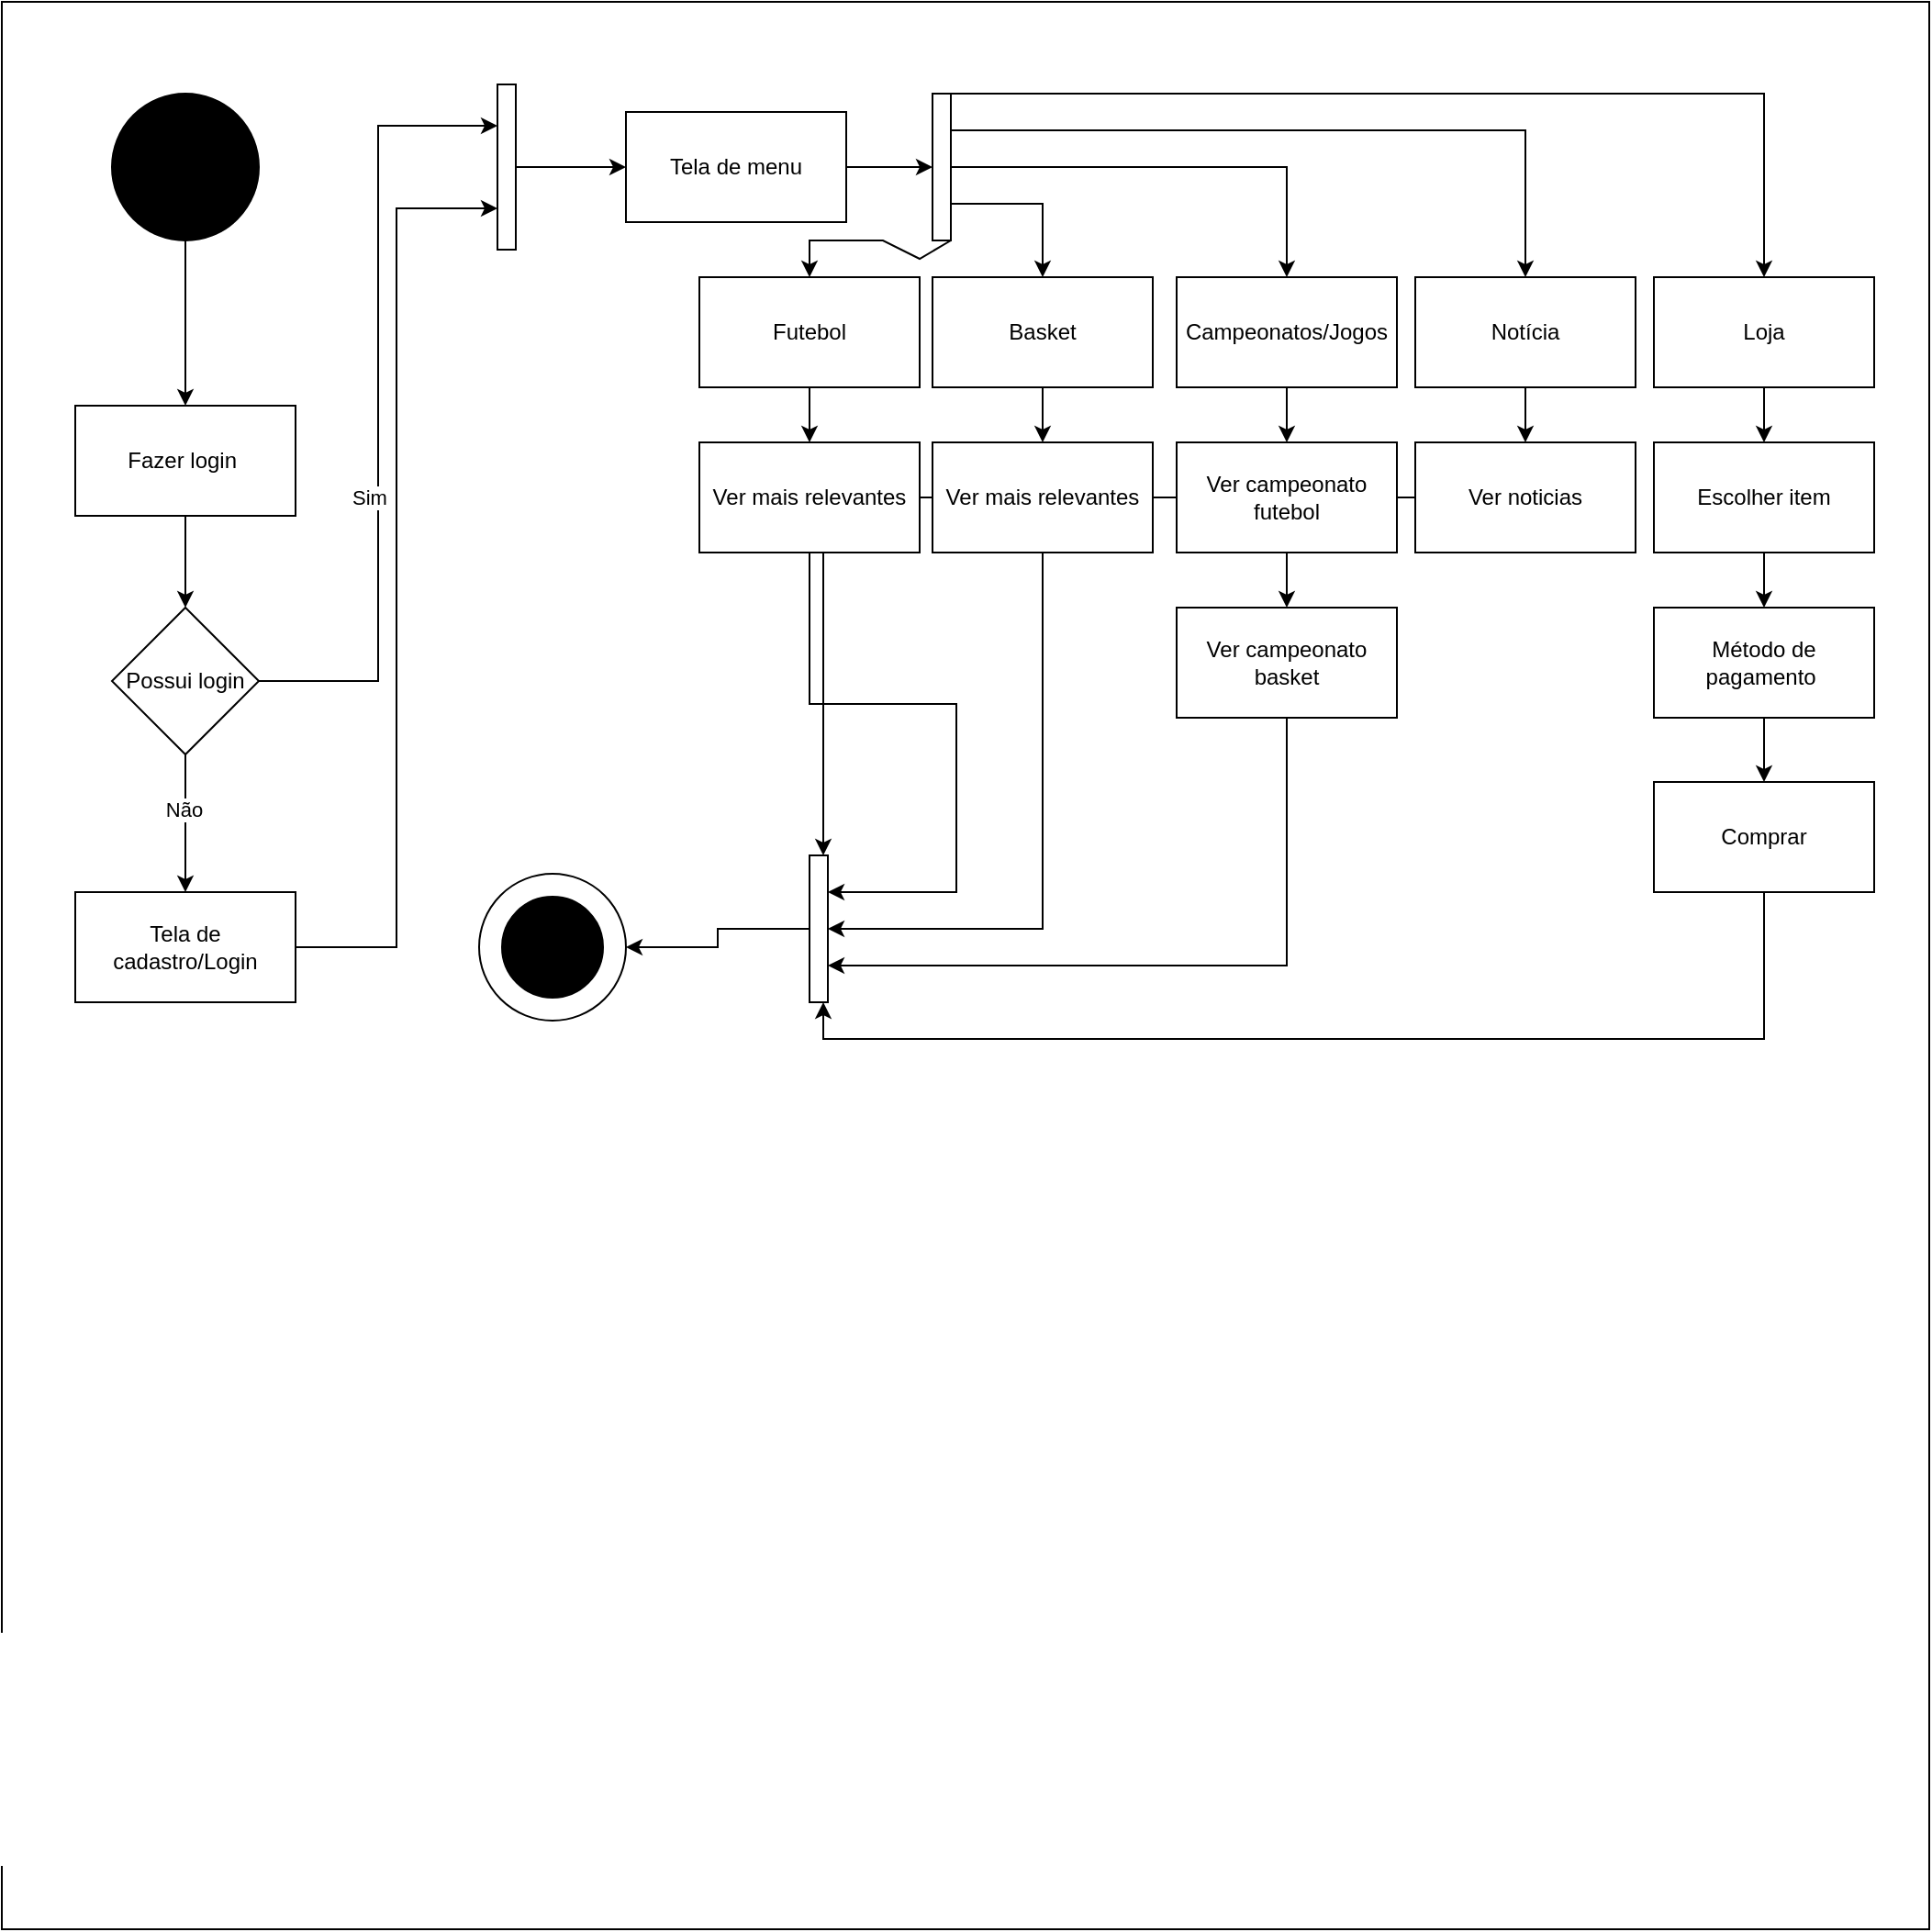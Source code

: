 <mxfile version="24.4.6" type="device">
  <diagram name="Página-1" id="beNsUPOJF7fNvzfxhOms">
    <mxGraphModel dx="1467" dy="780" grid="1" gridSize="10" guides="1" tooltips="1" connect="1" arrows="1" fold="1" page="1" pageScale="1" pageWidth="827" pageHeight="1169" math="0" shadow="0">
      <root>
        <mxCell id="0" />
        <mxCell id="1" parent="0" />
        <mxCell id="dVUU2ApsB6afohaXx17q-2" value="" style="whiteSpace=wrap;html=1;aspect=fixed;" parent="1" vertex="1">
          <mxGeometry x="320" y="100" width="1050" height="1050" as="geometry" />
        </mxCell>
        <mxCell id="dVUU2ApsB6afohaXx17q-1" value="" style="ellipse;whiteSpace=wrap;html=1;aspect=fixed;fillColor=#000000;" parent="1" vertex="1">
          <mxGeometry x="380" y="150" width="80" height="80" as="geometry" />
        </mxCell>
        <mxCell id="d7UgIJbNwUcTR32axpHi-1" value="" style="endArrow=classic;html=1;rounded=0;exitX=0.5;exitY=1;exitDx=0;exitDy=0;" parent="1" source="dVUU2ApsB6afohaXx17q-1" target="d7UgIJbNwUcTR32axpHi-2" edge="1">
          <mxGeometry width="50" height="50" relative="1" as="geometry">
            <mxPoint x="790" y="400" as="sourcePoint" />
            <mxPoint x="840" y="350" as="targetPoint" />
          </mxGeometry>
        </mxCell>
        <mxCell id="d7UgIJbNwUcTR32axpHi-2" value="Fazer login&amp;nbsp;" style="rounded=0;whiteSpace=wrap;html=1;" parent="1" vertex="1">
          <mxGeometry x="360" y="320" width="120" height="60" as="geometry" />
        </mxCell>
        <mxCell id="d7UgIJbNwUcTR32axpHi-9" style="edgeStyle=orthogonalEdgeStyle;rounded=0;orthogonalLoop=1;jettySize=auto;html=1;exitX=0.5;exitY=1;exitDx=0;exitDy=0;entryX=0.5;entryY=0;entryDx=0;entryDy=0;" parent="1" source="d7UgIJbNwUcTR32axpHi-3" target="d7UgIJbNwUcTR32axpHi-8" edge="1">
          <mxGeometry relative="1" as="geometry" />
        </mxCell>
        <mxCell id="d7UgIJbNwUcTR32axpHi-11" value="Não" style="edgeLabel;html=1;align=center;verticalAlign=middle;resizable=0;points=[];" parent="d7UgIJbNwUcTR32axpHi-9" vertex="1" connectable="0">
          <mxGeometry x="-0.211" y="-1" relative="1" as="geometry">
            <mxPoint as="offset" />
          </mxGeometry>
        </mxCell>
        <mxCell id="d7UgIJbNwUcTR32axpHi-15" style="edgeStyle=orthogonalEdgeStyle;rounded=0;orthogonalLoop=1;jettySize=auto;html=1;entryX=0;entryY=0.25;entryDx=0;entryDy=0;" parent="1" source="d7UgIJbNwUcTR32axpHi-3" target="d7UgIJbNwUcTR32axpHi-18" edge="1">
          <mxGeometry relative="1" as="geometry" />
        </mxCell>
        <mxCell id="d7UgIJbNwUcTR32axpHi-16" value="Sim" style="edgeLabel;html=1;align=center;verticalAlign=middle;resizable=0;points=[];" parent="d7UgIJbNwUcTR32axpHi-15" vertex="1" connectable="0">
          <mxGeometry x="-0.235" y="5" relative="1" as="geometry">
            <mxPoint as="offset" />
          </mxGeometry>
        </mxCell>
        <mxCell id="d7UgIJbNwUcTR32axpHi-3" value="Possui login" style="rhombus;whiteSpace=wrap;html=1;" parent="1" vertex="1">
          <mxGeometry x="380" y="430" width="80" height="80" as="geometry" />
        </mxCell>
        <mxCell id="d7UgIJbNwUcTR32axpHi-4" value="" style="endArrow=classic;html=1;rounded=0;exitX=0.5;exitY=1;exitDx=0;exitDy=0;entryX=0.5;entryY=0;entryDx=0;entryDy=0;" parent="1" source="d7UgIJbNwUcTR32axpHi-2" target="d7UgIJbNwUcTR32axpHi-3" edge="1">
          <mxGeometry width="50" height="50" relative="1" as="geometry">
            <mxPoint x="580" y="530" as="sourcePoint" />
            <mxPoint x="630" y="480" as="targetPoint" />
          </mxGeometry>
        </mxCell>
        <mxCell id="d7UgIJbNwUcTR32axpHi-29" value="" style="edgeStyle=orthogonalEdgeStyle;rounded=0;orthogonalLoop=1;jettySize=auto;html=1;" parent="1" source="d7UgIJbNwUcTR32axpHi-6" target="d7UgIJbNwUcTR32axpHi-27" edge="1">
          <mxGeometry relative="1" as="geometry" />
        </mxCell>
        <mxCell id="d7UgIJbNwUcTR32axpHi-6" value="Tela de menu" style="rounded=0;whiteSpace=wrap;html=1;" parent="1" vertex="1">
          <mxGeometry x="660" y="160" width="120" height="60" as="geometry" />
        </mxCell>
        <mxCell id="d7UgIJbNwUcTR32axpHi-14" style="edgeStyle=orthogonalEdgeStyle;rounded=0;orthogonalLoop=1;jettySize=auto;html=1;entryX=0;entryY=0.75;entryDx=0;entryDy=0;" parent="1" source="d7UgIJbNwUcTR32axpHi-8" target="d7UgIJbNwUcTR32axpHi-18" edge="1">
          <mxGeometry relative="1" as="geometry" />
        </mxCell>
        <mxCell id="d7UgIJbNwUcTR32axpHi-8" value="Tela de cadastro/Login" style="rounded=0;whiteSpace=wrap;html=1;" parent="1" vertex="1">
          <mxGeometry x="360" y="585" width="120" height="60" as="geometry" />
        </mxCell>
        <mxCell id="d7UgIJbNwUcTR32axpHi-21" style="edgeStyle=orthogonalEdgeStyle;rounded=0;orthogonalLoop=1;jettySize=auto;html=1;entryX=0;entryY=0.5;entryDx=0;entryDy=0;" parent="1" source="d7UgIJbNwUcTR32axpHi-18" target="d7UgIJbNwUcTR32axpHi-6" edge="1">
          <mxGeometry relative="1" as="geometry" />
        </mxCell>
        <mxCell id="d7UgIJbNwUcTR32axpHi-18" value="" style="rounded=0;whiteSpace=wrap;html=1;" parent="1" vertex="1">
          <mxGeometry x="590" y="145" width="10" height="90" as="geometry" />
        </mxCell>
        <mxCell id="d7UgIJbNwUcTR32axpHi-45" value="" style="edgeStyle=orthogonalEdgeStyle;rounded=0;orthogonalLoop=1;jettySize=auto;html=1;" parent="1" source="d7UgIJbNwUcTR32axpHi-22" target="d7UgIJbNwUcTR32axpHi-42" edge="1">
          <mxGeometry relative="1" as="geometry" />
        </mxCell>
        <mxCell id="d7UgIJbNwUcTR32axpHi-22" value="Basket" style="rounded=0;whiteSpace=wrap;html=1;" parent="1" vertex="1">
          <mxGeometry x="827" y="250" width="120" height="60" as="geometry" />
        </mxCell>
        <mxCell id="d7UgIJbNwUcTR32axpHi-46" value="" style="edgeStyle=orthogonalEdgeStyle;rounded=0;orthogonalLoop=1;jettySize=auto;html=1;" parent="1" source="d7UgIJbNwUcTR32axpHi-23" target="d7UgIJbNwUcTR32axpHi-40" edge="1">
          <mxGeometry relative="1" as="geometry" />
        </mxCell>
        <mxCell id="d7UgIJbNwUcTR32axpHi-23" value="Campeonatos/Jogos" style="rounded=0;whiteSpace=wrap;html=1;" parent="1" vertex="1">
          <mxGeometry x="960" y="250" width="120" height="60" as="geometry" />
        </mxCell>
        <mxCell id="d7UgIJbNwUcTR32axpHi-48" value="" style="edgeStyle=orthogonalEdgeStyle;rounded=0;orthogonalLoop=1;jettySize=auto;html=1;" parent="1" source="d7UgIJbNwUcTR32axpHi-24" target="d7UgIJbNwUcTR32axpHi-39" edge="1">
          <mxGeometry relative="1" as="geometry" />
        </mxCell>
        <mxCell id="d7UgIJbNwUcTR32axpHi-24" value="Notícia" style="rounded=0;whiteSpace=wrap;html=1;" parent="1" vertex="1">
          <mxGeometry x="1090" y="250" width="120" height="60" as="geometry" />
        </mxCell>
        <mxCell id="d7UgIJbNwUcTR32axpHi-44" value="" style="edgeStyle=orthogonalEdgeStyle;rounded=0;orthogonalLoop=1;jettySize=auto;html=1;" parent="1" source="d7UgIJbNwUcTR32axpHi-25" target="d7UgIJbNwUcTR32axpHi-43" edge="1">
          <mxGeometry relative="1" as="geometry" />
        </mxCell>
        <mxCell id="d7UgIJbNwUcTR32axpHi-25" value="Futebol" style="rounded=0;whiteSpace=wrap;html=1;" parent="1" vertex="1">
          <mxGeometry x="700" y="250" width="120" height="60" as="geometry" />
        </mxCell>
        <mxCell id="d7UgIJbNwUcTR32axpHi-49" value="" style="edgeStyle=orthogonalEdgeStyle;rounded=0;orthogonalLoop=1;jettySize=auto;html=1;" parent="1" source="d7UgIJbNwUcTR32axpHi-26" target="d7UgIJbNwUcTR32axpHi-36" edge="1">
          <mxGeometry relative="1" as="geometry" />
        </mxCell>
        <mxCell id="d7UgIJbNwUcTR32axpHi-26" value="Loja" style="rounded=0;whiteSpace=wrap;html=1;" parent="1" vertex="1">
          <mxGeometry x="1220" y="250" width="120" height="60" as="geometry" />
        </mxCell>
        <mxCell id="d7UgIJbNwUcTR32axpHi-27" value="" style="rounded=0;whiteSpace=wrap;html=1;" parent="1" vertex="1">
          <mxGeometry x="827" y="150" width="10" height="80" as="geometry" />
        </mxCell>
        <mxCell id="d7UgIJbNwUcTR32axpHi-30" value="" style="endArrow=classic;html=1;rounded=0;entryX=0.5;entryY=0;entryDx=0;entryDy=0;exitX=1;exitY=1;exitDx=0;exitDy=0;" parent="1" source="d7UgIJbNwUcTR32axpHi-27" target="d7UgIJbNwUcTR32axpHi-25" edge="1">
          <mxGeometry width="50" height="50" relative="1" as="geometry">
            <mxPoint x="790" y="390" as="sourcePoint" />
            <mxPoint x="840" y="340" as="targetPoint" />
            <Array as="points">
              <mxPoint x="820" y="240" />
              <mxPoint x="800" y="230" />
              <mxPoint x="760" y="230" />
            </Array>
          </mxGeometry>
        </mxCell>
        <mxCell id="d7UgIJbNwUcTR32axpHi-31" value="" style="endArrow=classic;html=1;rounded=0;exitX=1;exitY=0.75;exitDx=0;exitDy=0;entryX=0.5;entryY=0;entryDx=0;entryDy=0;" parent="1" source="d7UgIJbNwUcTR32axpHi-27" target="d7UgIJbNwUcTR32axpHi-22" edge="1">
          <mxGeometry width="50" height="50" relative="1" as="geometry">
            <mxPoint x="870" y="370" as="sourcePoint" />
            <mxPoint x="920" y="320" as="targetPoint" />
            <Array as="points">
              <mxPoint x="887" y="210" />
            </Array>
          </mxGeometry>
        </mxCell>
        <mxCell id="d7UgIJbNwUcTR32axpHi-32" value="" style="endArrow=classic;html=1;rounded=0;exitX=1;exitY=0.5;exitDx=0;exitDy=0;entryX=0.5;entryY=0;entryDx=0;entryDy=0;" parent="1" source="d7UgIJbNwUcTR32axpHi-27" target="d7UgIJbNwUcTR32axpHi-23" edge="1">
          <mxGeometry width="50" height="50" relative="1" as="geometry">
            <mxPoint x="870" y="370" as="sourcePoint" />
            <mxPoint x="920" y="320" as="targetPoint" />
            <Array as="points">
              <mxPoint x="1020" y="190" />
            </Array>
          </mxGeometry>
        </mxCell>
        <mxCell id="d7UgIJbNwUcTR32axpHi-33" value="" style="endArrow=classic;html=1;rounded=0;exitX=1;exitY=0.25;exitDx=0;exitDy=0;entryX=0.5;entryY=0;entryDx=0;entryDy=0;" parent="1" source="d7UgIJbNwUcTR32axpHi-27" target="d7UgIJbNwUcTR32axpHi-24" edge="1">
          <mxGeometry width="50" height="50" relative="1" as="geometry">
            <mxPoint x="870" y="370" as="sourcePoint" />
            <mxPoint x="920" y="320" as="targetPoint" />
            <Array as="points">
              <mxPoint x="1150" y="170" />
            </Array>
          </mxGeometry>
        </mxCell>
        <mxCell id="d7UgIJbNwUcTR32axpHi-34" value="" style="endArrow=classic;html=1;rounded=0;entryX=0.5;entryY=0;entryDx=0;entryDy=0;exitX=1;exitY=0;exitDx=0;exitDy=0;" parent="1" source="d7UgIJbNwUcTR32axpHi-27" target="d7UgIJbNwUcTR32axpHi-26" edge="1">
          <mxGeometry width="50" height="50" relative="1" as="geometry">
            <mxPoint x="840" y="160" as="sourcePoint" />
            <mxPoint x="930" y="145" as="targetPoint" />
            <Array as="points">
              <mxPoint x="1280" y="150" />
            </Array>
          </mxGeometry>
        </mxCell>
        <mxCell id="d7UgIJbNwUcTR32axpHi-50" value="" style="edgeStyle=orthogonalEdgeStyle;rounded=0;orthogonalLoop=1;jettySize=auto;html=1;" parent="1" source="d7UgIJbNwUcTR32axpHi-36" target="d7UgIJbNwUcTR32axpHi-37" edge="1">
          <mxGeometry relative="1" as="geometry" />
        </mxCell>
        <mxCell id="d7UgIJbNwUcTR32axpHi-36" value="Escolher item" style="rounded=0;whiteSpace=wrap;html=1;" parent="1" vertex="1">
          <mxGeometry x="1220" y="340" width="120" height="60" as="geometry" />
        </mxCell>
        <mxCell id="d7UgIJbNwUcTR32axpHi-51" value="" style="edgeStyle=orthogonalEdgeStyle;rounded=0;orthogonalLoop=1;jettySize=auto;html=1;" parent="1" source="d7UgIJbNwUcTR32axpHi-37" target="d7UgIJbNwUcTR32axpHi-38" edge="1">
          <mxGeometry relative="1" as="geometry" />
        </mxCell>
        <mxCell id="d7UgIJbNwUcTR32axpHi-37" value="Método de pagamento&amp;nbsp;" style="rounded=0;whiteSpace=wrap;html=1;" parent="1" vertex="1">
          <mxGeometry x="1220" y="430" width="120" height="60" as="geometry" />
        </mxCell>
        <mxCell id="FDTzTgfU0fssFEiOfhSC-8" style="edgeStyle=orthogonalEdgeStyle;rounded=0;orthogonalLoop=1;jettySize=auto;html=1;exitX=0.5;exitY=1;exitDx=0;exitDy=0;entryX=0.75;entryY=1;entryDx=0;entryDy=0;" edge="1" parent="1" source="d7UgIJbNwUcTR32axpHi-38" target="FDTzTgfU0fssFEiOfhSC-2">
          <mxGeometry relative="1" as="geometry" />
        </mxCell>
        <mxCell id="d7UgIJbNwUcTR32axpHi-38" value="Comprar" style="rounded=0;whiteSpace=wrap;html=1;" parent="1" vertex="1">
          <mxGeometry x="1220" y="525" width="120" height="60" as="geometry" />
        </mxCell>
        <mxCell id="FDTzTgfU0fssFEiOfhSC-10" style="edgeStyle=orthogonalEdgeStyle;rounded=0;orthogonalLoop=1;jettySize=auto;html=1;entryX=0.75;entryY=0;entryDx=0;entryDy=0;" edge="1" parent="1" source="d7UgIJbNwUcTR32axpHi-39" target="FDTzTgfU0fssFEiOfhSC-2">
          <mxGeometry relative="1" as="geometry" />
        </mxCell>
        <mxCell id="d7UgIJbNwUcTR32axpHi-39" value="Ver noticias" style="rounded=0;whiteSpace=wrap;html=1;" parent="1" vertex="1">
          <mxGeometry x="1090" y="340" width="120" height="60" as="geometry" />
        </mxCell>
        <mxCell id="d7UgIJbNwUcTR32axpHi-47" value="" style="edgeStyle=orthogonalEdgeStyle;rounded=0;orthogonalLoop=1;jettySize=auto;html=1;" parent="1" source="d7UgIJbNwUcTR32axpHi-40" target="d7UgIJbNwUcTR32axpHi-41" edge="1">
          <mxGeometry relative="1" as="geometry" />
        </mxCell>
        <mxCell id="d7UgIJbNwUcTR32axpHi-40" value="Ver campeonato futebol" style="rounded=0;whiteSpace=wrap;html=1;" parent="1" vertex="1">
          <mxGeometry x="960" y="340" width="120" height="60" as="geometry" />
        </mxCell>
        <mxCell id="FDTzTgfU0fssFEiOfhSC-7" style="edgeStyle=orthogonalEdgeStyle;rounded=0;orthogonalLoop=1;jettySize=auto;html=1;exitX=0.5;exitY=1;exitDx=0;exitDy=0;entryX=1;entryY=0.75;entryDx=0;entryDy=0;" edge="1" parent="1" source="d7UgIJbNwUcTR32axpHi-41" target="FDTzTgfU0fssFEiOfhSC-2">
          <mxGeometry relative="1" as="geometry" />
        </mxCell>
        <mxCell id="d7UgIJbNwUcTR32axpHi-41" value="Ver campeonato basket" style="rounded=0;whiteSpace=wrap;html=1;" parent="1" vertex="1">
          <mxGeometry x="960" y="430" width="120" height="60" as="geometry" />
        </mxCell>
        <mxCell id="FDTzTgfU0fssFEiOfhSC-6" style="edgeStyle=orthogonalEdgeStyle;rounded=0;orthogonalLoop=1;jettySize=auto;html=1;exitX=0.5;exitY=1;exitDx=0;exitDy=0;entryX=1;entryY=0.5;entryDx=0;entryDy=0;" edge="1" parent="1" source="d7UgIJbNwUcTR32axpHi-42" target="FDTzTgfU0fssFEiOfhSC-2">
          <mxGeometry relative="1" as="geometry" />
        </mxCell>
        <mxCell id="d7UgIJbNwUcTR32axpHi-42" value="Ver mais relevantes" style="rounded=0;whiteSpace=wrap;html=1;" parent="1" vertex="1">
          <mxGeometry x="827" y="340" width="120" height="60" as="geometry" />
        </mxCell>
        <mxCell id="FDTzTgfU0fssFEiOfhSC-5" style="edgeStyle=orthogonalEdgeStyle;rounded=0;orthogonalLoop=1;jettySize=auto;html=1;exitX=0.5;exitY=1;exitDx=0;exitDy=0;entryX=1;entryY=0.25;entryDx=0;entryDy=0;" edge="1" parent="1" source="d7UgIJbNwUcTR32axpHi-43" target="FDTzTgfU0fssFEiOfhSC-2">
          <mxGeometry relative="1" as="geometry" />
        </mxCell>
        <mxCell id="d7UgIJbNwUcTR32axpHi-43" value="Ver mais relevantes" style="rounded=0;whiteSpace=wrap;html=1;" parent="1" vertex="1">
          <mxGeometry x="700" y="340" width="120" height="60" as="geometry" />
        </mxCell>
        <mxCell id="FDTzTgfU0fssFEiOfhSC-14" style="edgeStyle=orthogonalEdgeStyle;rounded=0;orthogonalLoop=1;jettySize=auto;html=1;exitX=0;exitY=0.5;exitDx=0;exitDy=0;entryX=1;entryY=0.5;entryDx=0;entryDy=0;" edge="1" parent="1" source="FDTzTgfU0fssFEiOfhSC-2" target="FDTzTgfU0fssFEiOfhSC-12">
          <mxGeometry relative="1" as="geometry" />
        </mxCell>
        <mxCell id="FDTzTgfU0fssFEiOfhSC-2" value="" style="rounded=0;whiteSpace=wrap;html=1;" vertex="1" parent="1">
          <mxGeometry x="760" y="565" width="10" height="80" as="geometry" />
        </mxCell>
        <mxCell id="FDTzTgfU0fssFEiOfhSC-12" value="" style="ellipse;whiteSpace=wrap;html=1;aspect=fixed;" vertex="1" parent="1">
          <mxGeometry x="580" y="575" width="80" height="80" as="geometry" />
        </mxCell>
        <mxCell id="FDTzTgfU0fssFEiOfhSC-11" value="" style="ellipse;whiteSpace=wrap;html=1;aspect=fixed;fillColor=#000000;" vertex="1" parent="1">
          <mxGeometry x="592.5" y="587.5" width="55" height="55" as="geometry" />
        </mxCell>
      </root>
    </mxGraphModel>
  </diagram>
</mxfile>

